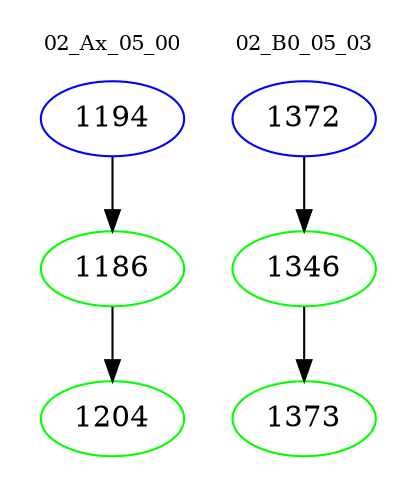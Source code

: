 digraph{
subgraph cluster_0 {
color = white
label = "02_Ax_05_00";
fontsize=10;
T0_1194 [label="1194", color="blue"]
T0_1194 -> T0_1186 [color="black"]
T0_1186 [label="1186", color="green"]
T0_1186 -> T0_1204 [color="black"]
T0_1204 [label="1204", color="green"]
}
subgraph cluster_1 {
color = white
label = "02_B0_05_03";
fontsize=10;
T1_1372 [label="1372", color="blue"]
T1_1372 -> T1_1346 [color="black"]
T1_1346 [label="1346", color="green"]
T1_1346 -> T1_1373 [color="black"]
T1_1373 [label="1373", color="green"]
}
}

